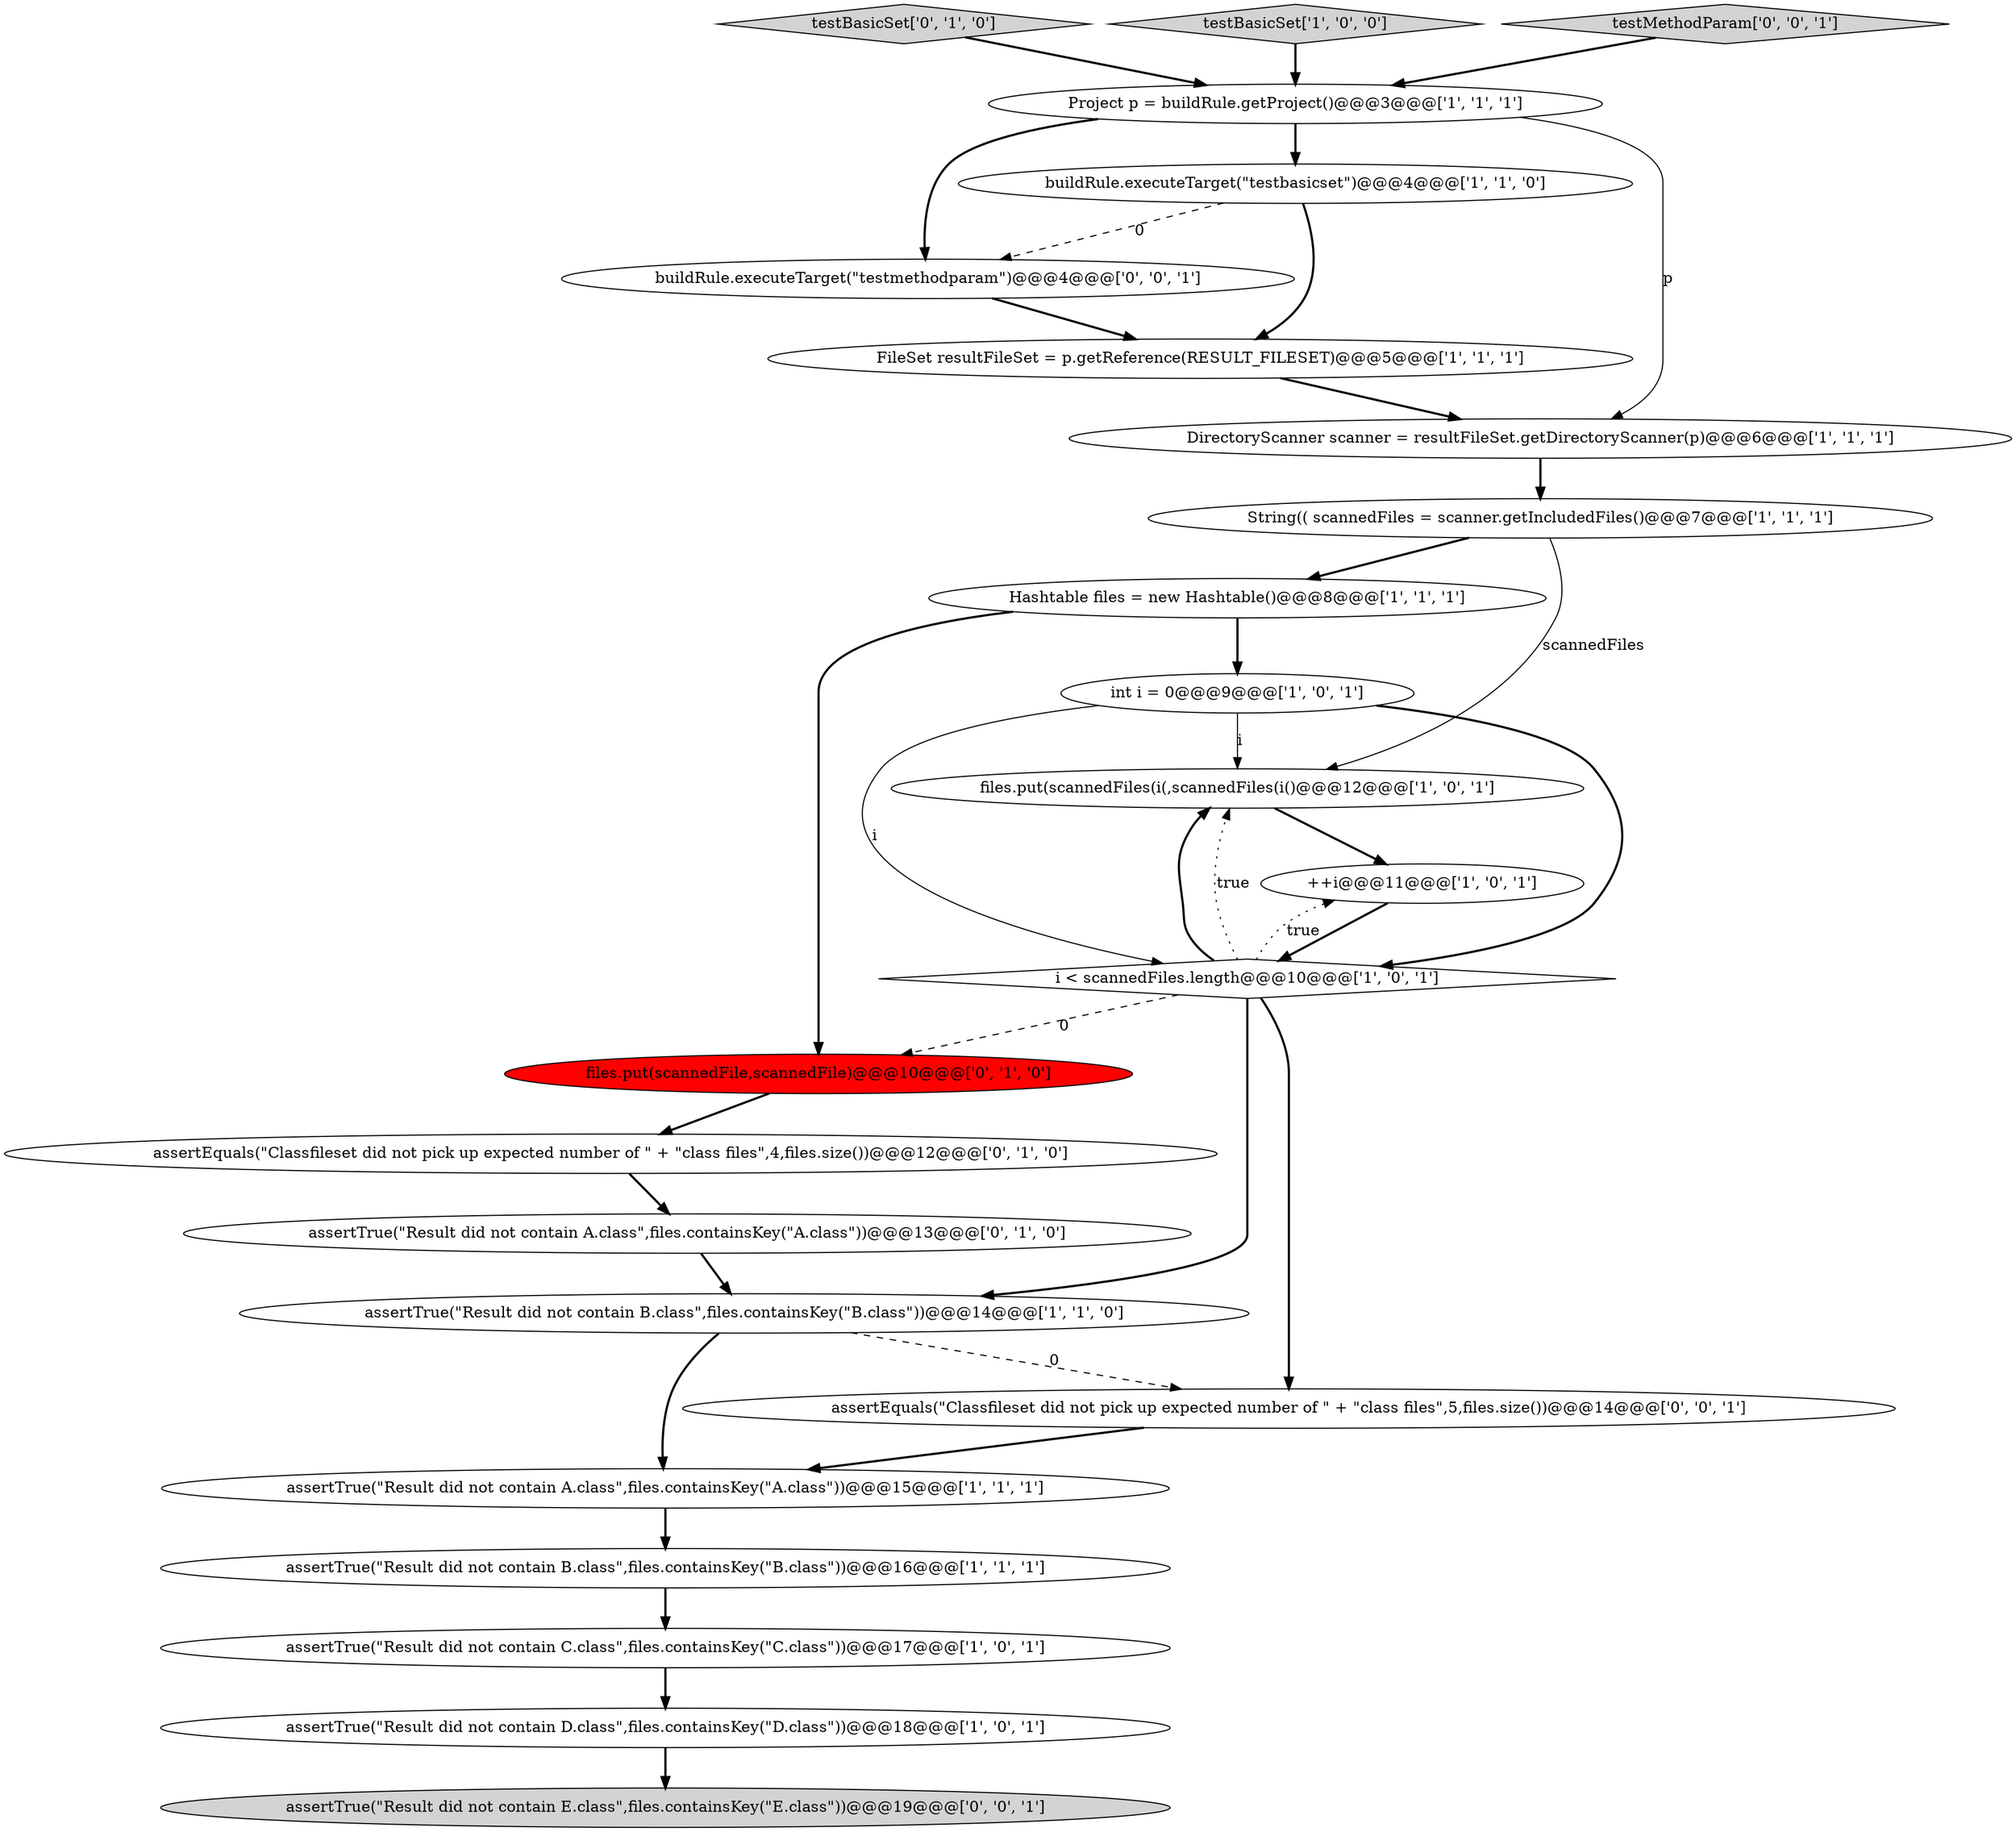 digraph {
16 [style = filled, label = "testBasicSet['0', '1', '0']", fillcolor = lightgray, shape = diamond image = "AAA0AAABBB2BBB"];
3 [style = filled, label = "assertTrue(\"Result did not contain A.class\",files.containsKey(\"A.class\"))@@@15@@@['1', '1', '1']", fillcolor = white, shape = ellipse image = "AAA0AAABBB1BBB"];
5 [style = filled, label = "int i = 0@@@9@@@['1', '0', '1']", fillcolor = white, shape = ellipse image = "AAA0AAABBB1BBB"];
22 [style = filled, label = "buildRule.executeTarget(\"testmethodparam\")@@@4@@@['0', '0', '1']", fillcolor = white, shape = ellipse image = "AAA0AAABBB3BBB"];
12 [style = filled, label = "assertTrue(\"Result did not contain C.class\",files.containsKey(\"C.class\"))@@@17@@@['1', '0', '1']", fillcolor = white, shape = ellipse image = "AAA0AAABBB1BBB"];
19 [style = filled, label = "assertTrue(\"Result did not contain A.class\",files.containsKey(\"A.class\"))@@@13@@@['0', '1', '0']", fillcolor = white, shape = ellipse image = "AAA0AAABBB2BBB"];
15 [style = filled, label = "testBasicSet['1', '0', '0']", fillcolor = lightgray, shape = diamond image = "AAA0AAABBB1BBB"];
17 [style = filled, label = "assertEquals(\"Classfileset did not pick up expected number of \" + \"class files\",4,files.size())@@@12@@@['0', '1', '0']", fillcolor = white, shape = ellipse image = "AAA0AAABBB2BBB"];
21 [style = filled, label = "assertEquals(\"Classfileset did not pick up expected number of \" + \"class files\",5,files.size())@@@14@@@['0', '0', '1']", fillcolor = white, shape = ellipse image = "AAA0AAABBB3BBB"];
13 [style = filled, label = "DirectoryScanner scanner = resultFileSet.getDirectoryScanner(p)@@@6@@@['1', '1', '1']", fillcolor = white, shape = ellipse image = "AAA0AAABBB1BBB"];
10 [style = filled, label = "files.put(scannedFiles(i(,scannedFiles(i()@@@12@@@['1', '0', '1']", fillcolor = white, shape = ellipse image = "AAA0AAABBB1BBB"];
0 [style = filled, label = "FileSet resultFileSet = p.getReference(RESULT_FILESET)@@@5@@@['1', '1', '1']", fillcolor = white, shape = ellipse image = "AAA0AAABBB1BBB"];
23 [style = filled, label = "assertTrue(\"Result did not contain E.class\",files.containsKey(\"E.class\"))@@@19@@@['0', '0', '1']", fillcolor = lightgray, shape = ellipse image = "AAA0AAABBB3BBB"];
2 [style = filled, label = "assertTrue(\"Result did not contain B.class\",files.containsKey(\"B.class\"))@@@14@@@['1', '1', '0']", fillcolor = white, shape = ellipse image = "AAA0AAABBB1BBB"];
7 [style = filled, label = "assertTrue(\"Result did not contain D.class\",files.containsKey(\"D.class\"))@@@18@@@['1', '0', '1']", fillcolor = white, shape = ellipse image = "AAA0AAABBB1BBB"];
9 [style = filled, label = "Hashtable files = new Hashtable()@@@8@@@['1', '1', '1']", fillcolor = white, shape = ellipse image = "AAA0AAABBB1BBB"];
1 [style = filled, label = "Project p = buildRule.getProject()@@@3@@@['1', '1', '1']", fillcolor = white, shape = ellipse image = "AAA0AAABBB1BBB"];
14 [style = filled, label = "i < scannedFiles.length@@@10@@@['1', '0', '1']", fillcolor = white, shape = diamond image = "AAA0AAABBB1BBB"];
11 [style = filled, label = "String(( scannedFiles = scanner.getIncludedFiles()@@@7@@@['1', '1', '1']", fillcolor = white, shape = ellipse image = "AAA0AAABBB1BBB"];
18 [style = filled, label = "files.put(scannedFile,scannedFile)@@@10@@@['0', '1', '0']", fillcolor = red, shape = ellipse image = "AAA1AAABBB2BBB"];
20 [style = filled, label = "testMethodParam['0', '0', '1']", fillcolor = lightgray, shape = diamond image = "AAA0AAABBB3BBB"];
6 [style = filled, label = "++i@@@11@@@['1', '0', '1']", fillcolor = white, shape = ellipse image = "AAA0AAABBB1BBB"];
4 [style = filled, label = "assertTrue(\"Result did not contain B.class\",files.containsKey(\"B.class\"))@@@16@@@['1', '1', '1']", fillcolor = white, shape = ellipse image = "AAA0AAABBB1BBB"];
8 [style = filled, label = "buildRule.executeTarget(\"testbasicset\")@@@4@@@['1', '1', '0']", fillcolor = white, shape = ellipse image = "AAA0AAABBB1BBB"];
1->8 [style = bold, label=""];
1->13 [style = solid, label="p"];
0->13 [style = bold, label=""];
11->10 [style = solid, label="scannedFiles"];
2->3 [style = bold, label=""];
18->17 [style = bold, label=""];
14->10 [style = bold, label=""];
5->14 [style = solid, label="i"];
19->2 [style = bold, label=""];
5->14 [style = bold, label=""];
20->1 [style = bold, label=""];
11->9 [style = bold, label=""];
13->11 [style = bold, label=""];
10->6 [style = bold, label=""];
3->4 [style = bold, label=""];
12->7 [style = bold, label=""];
17->19 [style = bold, label=""];
14->10 [style = dotted, label="true"];
1->22 [style = bold, label=""];
8->0 [style = bold, label=""];
6->14 [style = bold, label=""];
8->22 [style = dashed, label="0"];
9->18 [style = bold, label=""];
22->0 [style = bold, label=""];
16->1 [style = bold, label=""];
2->21 [style = dashed, label="0"];
7->23 [style = bold, label=""];
9->5 [style = bold, label=""];
4->12 [style = bold, label=""];
14->2 [style = bold, label=""];
14->18 [style = dashed, label="0"];
5->10 [style = solid, label="i"];
14->21 [style = bold, label=""];
21->3 [style = bold, label=""];
15->1 [style = bold, label=""];
14->6 [style = dotted, label="true"];
}
